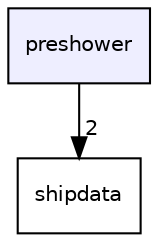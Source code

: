 digraph "preshower" {
  compound=true
  node [ fontsize="10", fontname="Helvetica"];
  edge [ labelfontsize="10", labelfontname="Helvetica"];
  dir_ecd59d4b40e8f02cbf6bf042103c15dd [shape=box, label="preshower", style="filled", fillcolor="#eeeeff", pencolor="black", URL="dir_ecd59d4b40e8f02cbf6bf042103c15dd.html"];
  dir_d32c3015c3e8f785dc4289736c132c3d [shape=box label="shipdata" URL="dir_d32c3015c3e8f785dc4289736c132c3d.html"];
  dir_ecd59d4b40e8f02cbf6bf042103c15dd->dir_d32c3015c3e8f785dc4289736c132c3d [headlabel="2", labeldistance=1.5 headhref="dir_000011_000012.html"];
}
